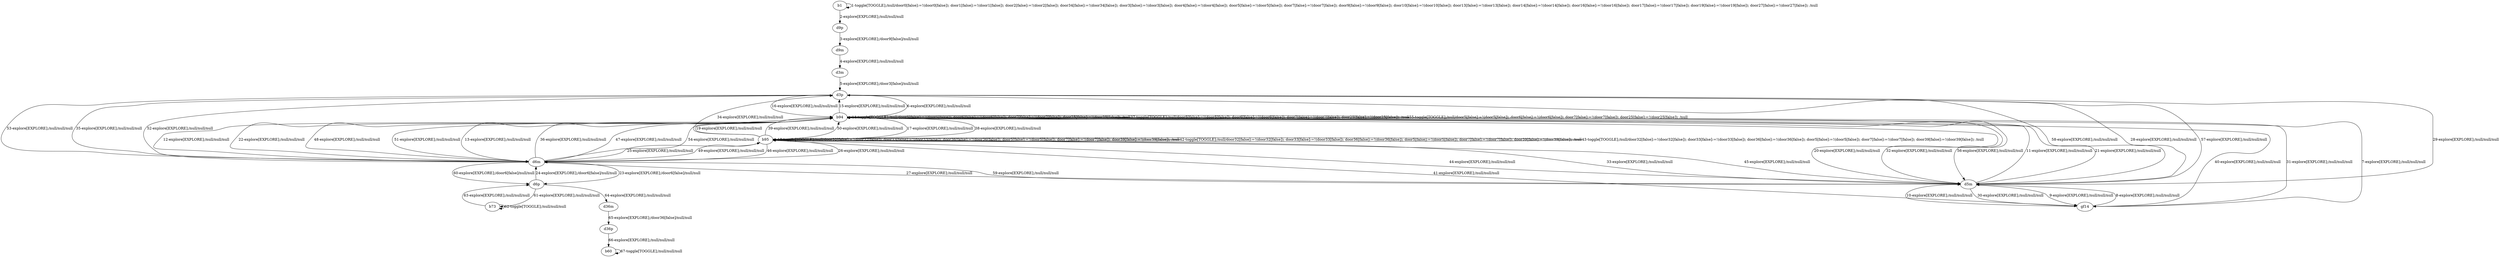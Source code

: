 # Total number of goals covered by this test: 2
# b60 --> b60
# d36p --> b60

digraph g {
"b1" -> "b1" [label = "1-toggle[TOGGLE];/null/door0[false]:=!(door0[false]); door1[false]:=!(door1[false]); door2[false]:=!(door2[false]); door34[false]:=!(door34[false]); door3[false]:=!(door3[false]); door4[false]:=!(door4[false]); door5[false]:=!(door5[false]); door7[false]:=!(door7[false]); door9[false]:=!(door9[false]); door10[false]:=!(door10[false]); door13[false]:=!(door13[false]); door14[false]:=!(door14[false]); door16[false]:=!(door16[false]); door17[false]:=!(door17[false]); door19[false]:=!(door19[false]); door27[false]:=!(door27[false]); /null"];
"b1" -> "d9p" [label = "2-explore[EXPLORE];/null/null/null"];
"d9p" -> "d9m" [label = "3-explore[EXPLORE];/door9[false]/null/null"];
"d9m" -> "d3m" [label = "4-explore[EXPLORE];/null/null/null"];
"d3m" -> "d3p" [label = "5-explore[EXPLORE];/door3[false]/null/null"];
"d3p" -> "b94" [label = "6-explore[EXPLORE];/null/null/null"];
"b94" -> "gf14" [label = "7-explore[EXPLORE];/null/null/null"];
"gf14" -> "d5m" [label = "8-explore[EXPLORE];/null/null/null"];
"d5m" -> "gf14" [label = "9-explore[EXPLORE];/null/null/null"];
"gf14" -> "d5m" [label = "10-explore[EXPLORE];/null/null/null"];
"d5m" -> "b94" [label = "11-explore[EXPLORE];/null/null/null"];
"b94" -> "d6m" [label = "12-explore[EXPLORE];/null/null/null"];
"d6m" -> "b94" [label = "13-explore[EXPLORE];/null/null/null"];
"b94" -> "b94" [label = "14-toggle[TOGGLE];/null/door5[false]:=!(door5[false]); door6[false]:=!(door6[false]); door7[false]:=!(door7[false]); door25[false]:=!(door25[false]); /null"];
"b94" -> "d3p" [label = "15-explore[EXPLORE];/null/null/null"];
"d3p" -> "b94" [label = "16-explore[EXPLORE];/null/null/null"];
"b94" -> "b95" [label = "17-explore[EXPLORE];/null/null/null"];
"b95" -> "b95" [label = "18-toggle[TOGGLE];/null/door32[false]:=!(door32[false]); door33[false]:=!(door33[false]); door36[false]:=!(door36[false]); door5[false]:=!(door5[false]); door7[false]:=!(door7[false]); door39[false]:=!(door39[false]); /null"];
"b95" -> "b94" [label = "19-explore[EXPLORE];/null/null/null"];
"b94" -> "d5m" [label = "20-explore[EXPLORE];/null/null/null"];
"d5m" -> "b94" [label = "21-explore[EXPLORE];/null/null/null"];
"b94" -> "d6m" [label = "22-explore[EXPLORE];/null/null/null"];
"d6m" -> "d6p" [label = "23-explore[EXPLORE];/door6[false]/null/null"];
"d6p" -> "d6m" [label = "24-explore[EXPLORE];/door6[false]/null/null"];
"d6m" -> "b95" [label = "25-explore[EXPLORE];/null/null/null"];
"b95" -> "d6m" [label = "26-explore[EXPLORE];/null/null/null"];
"d6m" -> "d5m" [label = "27-explore[EXPLORE];/null/null/null"];
"d5m" -> "d3p" [label = "28-explore[EXPLORE];/null/null/null"];
"d3p" -> "d5m" [label = "29-explore[EXPLORE];/null/null/null"];
"d5m" -> "gf14" [label = "30-explore[EXPLORE];/null/null/null"];
"gf14" -> "b94" [label = "31-explore[EXPLORE];/null/null/null"];
"b94" -> "d5m" [label = "32-explore[EXPLORE];/null/null/null"];
"d5m" -> "b95" [label = "33-explore[EXPLORE];/null/null/null"];
"b95" -> "d3p" [label = "34-explore[EXPLORE];/null/null/null"];
"d3p" -> "d6m" [label = "35-explore[EXPLORE];/null/null/null"];
"d6m" -> "b94" [label = "36-explore[EXPLORE];/null/null/null"];
"b94" -> "b94" [label = "37-toggle[TOGGLE];/null/door5[false]:=!(door5[false]); door6[false]:=!(door6[false]); door7[false]:=!(door7[false]); door25[false]:=!(door25[false]); /null"];
"b94" -> "b95" [label = "38-explore[EXPLORE];/null/null/null"];
"b95" -> "b94" [label = "39-explore[EXPLORE];/null/null/null"];
"b94" -> "gf14" [label = "40-explore[EXPLORE];/null/null/null"];
"gf14" -> "b95" [label = "41-explore[EXPLORE];/null/null/null"];
"b95" -> "b95" [label = "42-toggle[TOGGLE];/null/door32[false]:=!(door32[false]); door33[false]:=!(door33[false]); door36[false]:=!(door36[false]); door5[false]:=!(door5[false]); door7[false]:=!(door7[false]); door39[false]:=!(door39[false]); /null"];
"b95" -> "b95" [label = "43-toggle[TOGGLE];/null/door32[false]:=!(door32[false]); door33[false]:=!(door33[false]); door36[false]:=!(door36[false]); door5[false]:=!(door5[false]); door7[false]:=!(door7[false]); door39[false]:=!(door39[false]); /null"];
"b95" -> "d5m" [label = "44-explore[EXPLORE];/null/null/null"];
"d5m" -> "b95" [label = "45-explore[EXPLORE];/null/null/null"];
"b95" -> "d6m" [label = "46-explore[EXPLORE];/null/null/null"];
"d6m" -> "b94" [label = "47-explore[EXPLORE];/null/null/null"];
"b94" -> "d6m" [label = "48-explore[EXPLORE];/null/null/null"];
"d6m" -> "b95" [label = "49-explore[EXPLORE];/null/null/null"];
"b95" -> "b94" [label = "50-explore[EXPLORE];/null/null/null"];
"b94" -> "d6m" [label = "51-explore[EXPLORE];/null/null/null"];
"d6m" -> "d3p" [label = "52-explore[EXPLORE];/null/null/null"];
"d3p" -> "d6m" [label = "53-explore[EXPLORE];/null/null/null"];
"d6m" -> "b94" [label = "54-explore[EXPLORE];/null/null/null"];
"b94" -> "b94" [label = "55-toggle[TOGGLE];/null/door5[false]:=!(door5[false]); door6[false]:=!(door6[false]); door7[false]:=!(door7[false]); door25[false]:=!(door25[false]); /null"];
"b94" -> "d5m" [label = "56-explore[EXPLORE];/null/null/null"];
"d5m" -> "d3p" [label = "57-explore[EXPLORE];/null/null/null"];
"d3p" -> "d5m" [label = "58-explore[EXPLORE];/null/null/null"];
"d5m" -> "d6m" [label = "59-explore[EXPLORE];/null/null/null"];
"d6m" -> "d6p" [label = "60-explore[EXPLORE];/door6[false]/null/null"];
"d6p" -> "b73" [label = "61-explore[EXPLORE];/null/null/null"];
"b73" -> "b73" [label = "62-toggle[TOGGLE];/null/null/null"];
"b73" -> "d6p" [label = "63-explore[EXPLORE];/null/null/null"];
"d6p" -> "d36m" [label = "64-explore[EXPLORE];/null/null/null"];
"d36m" -> "d36p" [label = "65-explore[EXPLORE];/door36[false]/null/null"];
"d36p" -> "b60" [label = "66-explore[EXPLORE];/null/null/null"];
"b60" -> "b60" [label = "67-toggle[TOGGLE];/null/null/null"];
}